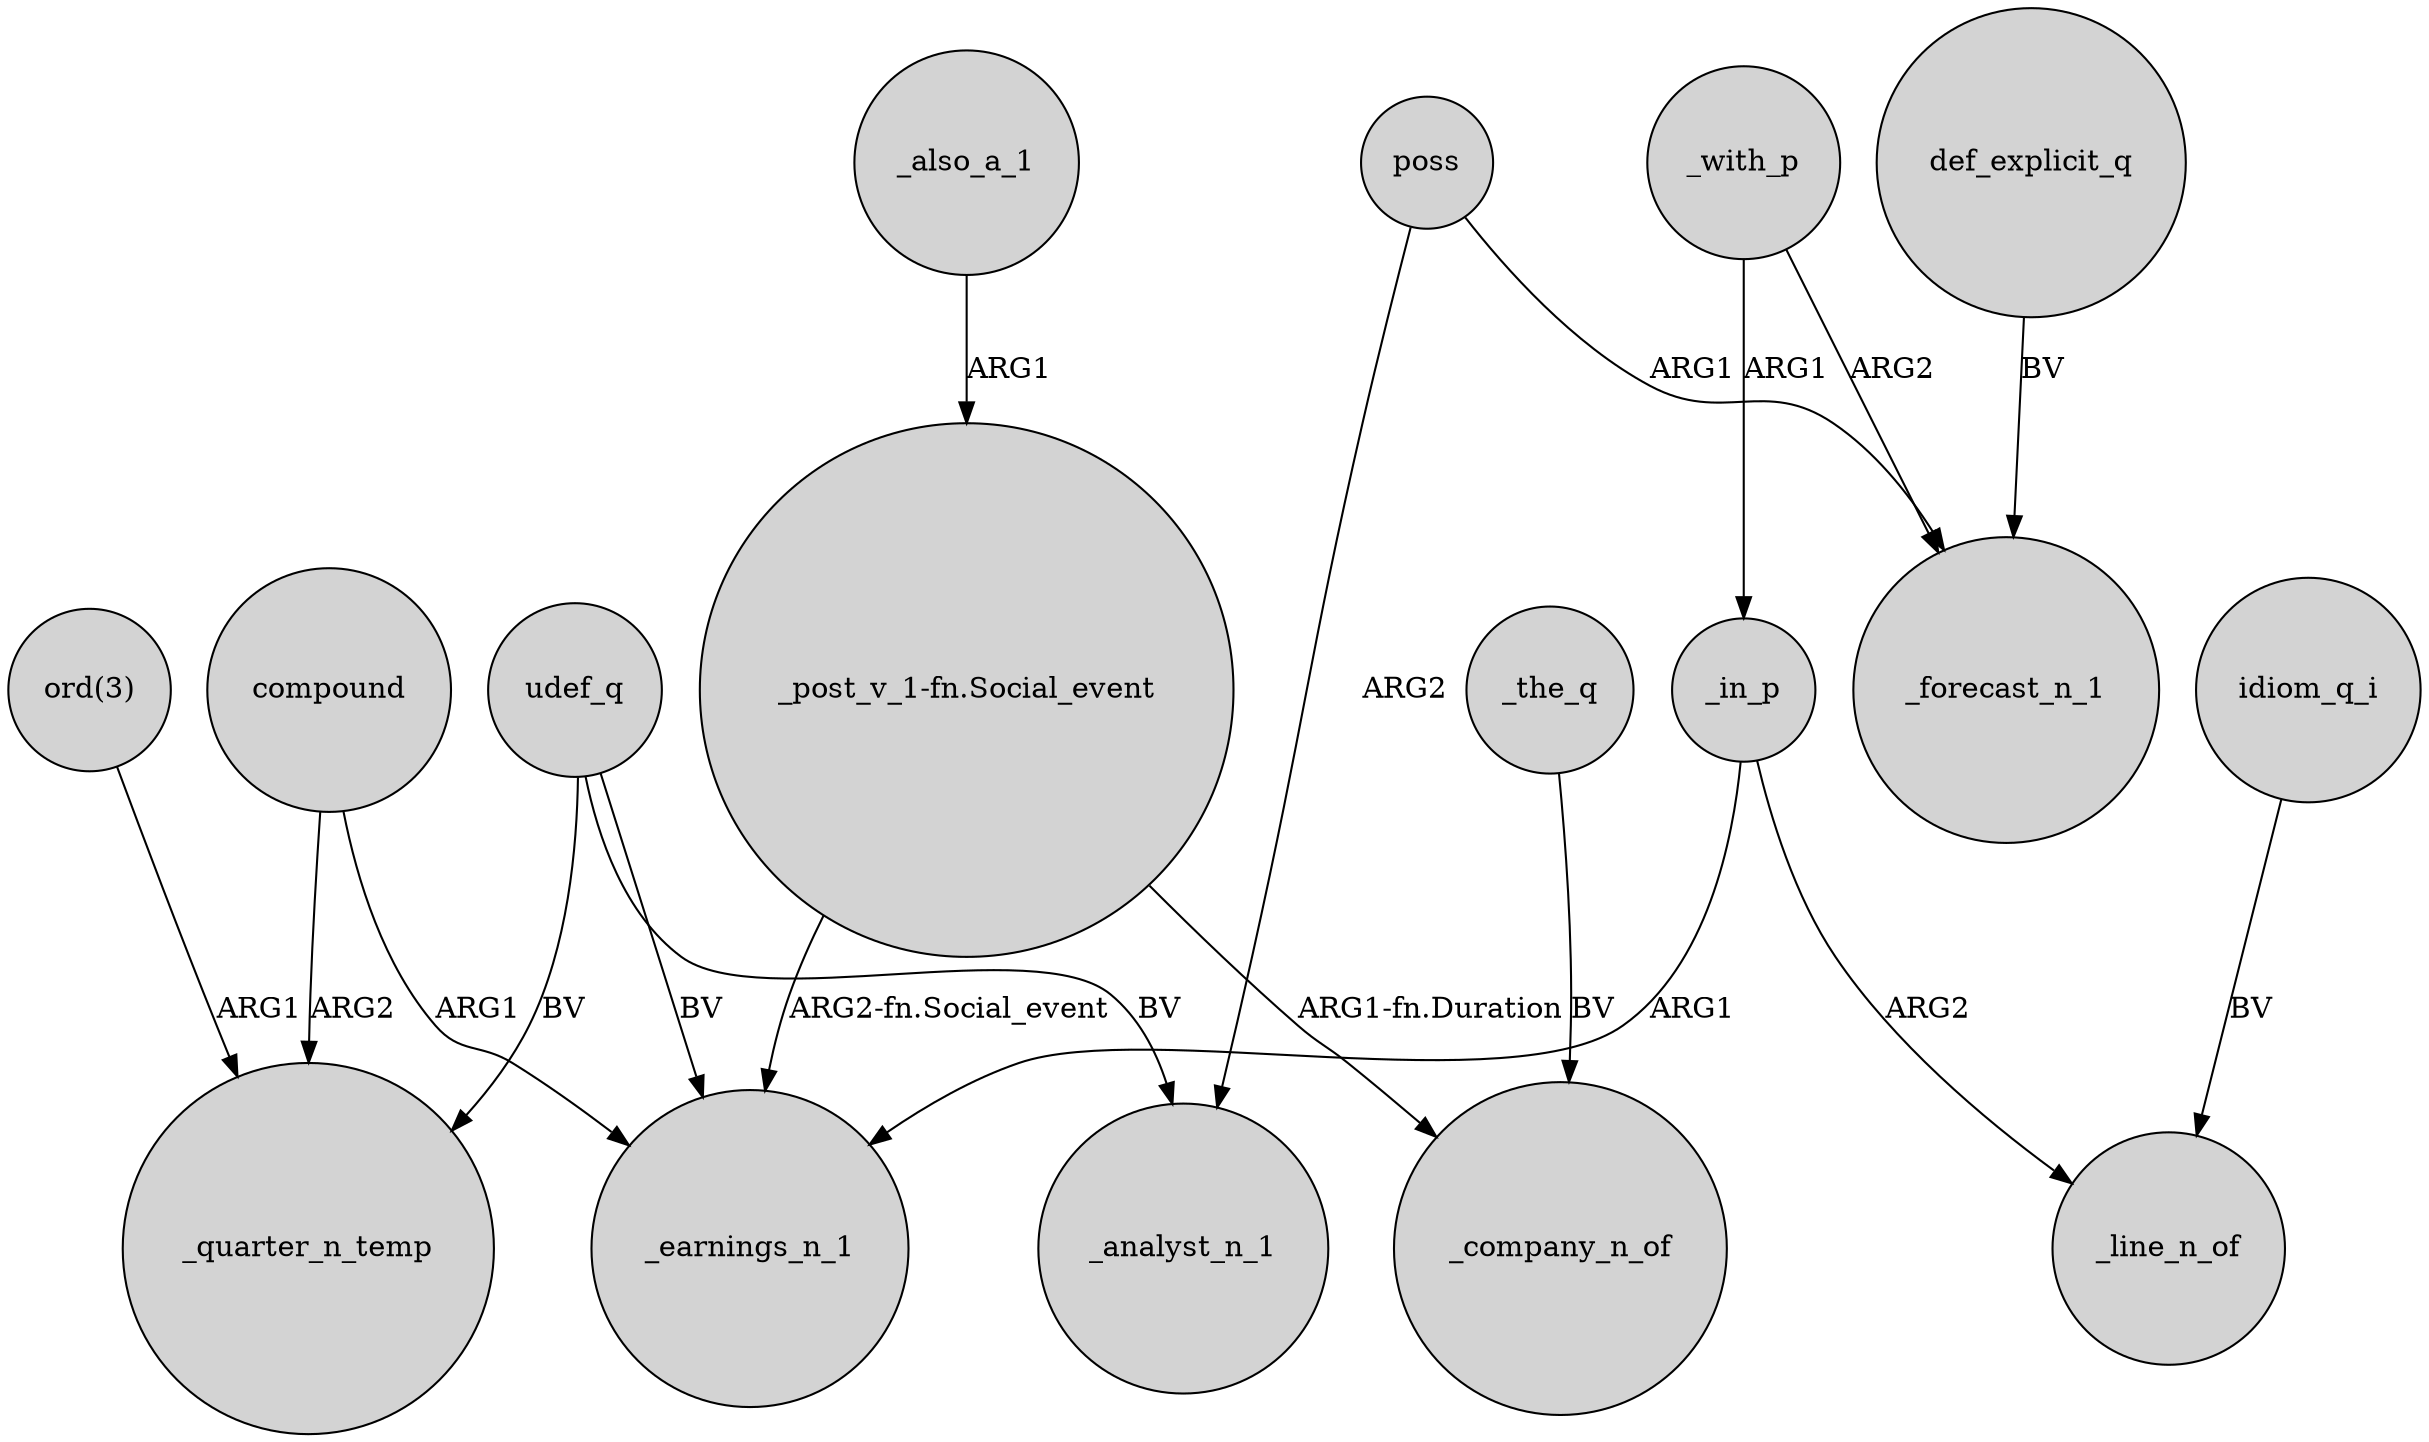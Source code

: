 digraph {
	node [shape=circle style=filled]
	compound -> _quarter_n_temp [label=ARG2]
	udef_q -> _earnings_n_1 [label=BV]
	idiom_q_i -> _line_n_of [label=BV]
	_in_p -> _earnings_n_1 [label=ARG1]
	compound -> _earnings_n_1 [label=ARG1]
	_with_p -> _forecast_n_1 [label=ARG2]
	"_post_v_1-fn.Social_event" -> _earnings_n_1 [label="ARG2-fn.Social_event"]
	"ord(3)" -> _quarter_n_temp [label=ARG1]
	_also_a_1 -> "_post_v_1-fn.Social_event" [label=ARG1]
	_in_p -> _line_n_of [label=ARG2]
	udef_q -> _analyst_n_1 [label=BV]
	_with_p -> _in_p [label=ARG1]
	"_post_v_1-fn.Social_event" -> _company_n_of [label="ARG1-fn.Duration"]
	poss -> _analyst_n_1 [label=ARG2]
	_the_q -> _company_n_of [label=BV]
	def_explicit_q -> _forecast_n_1 [label=BV]
	poss -> _forecast_n_1 [label=ARG1]
	udef_q -> _quarter_n_temp [label=BV]
}
